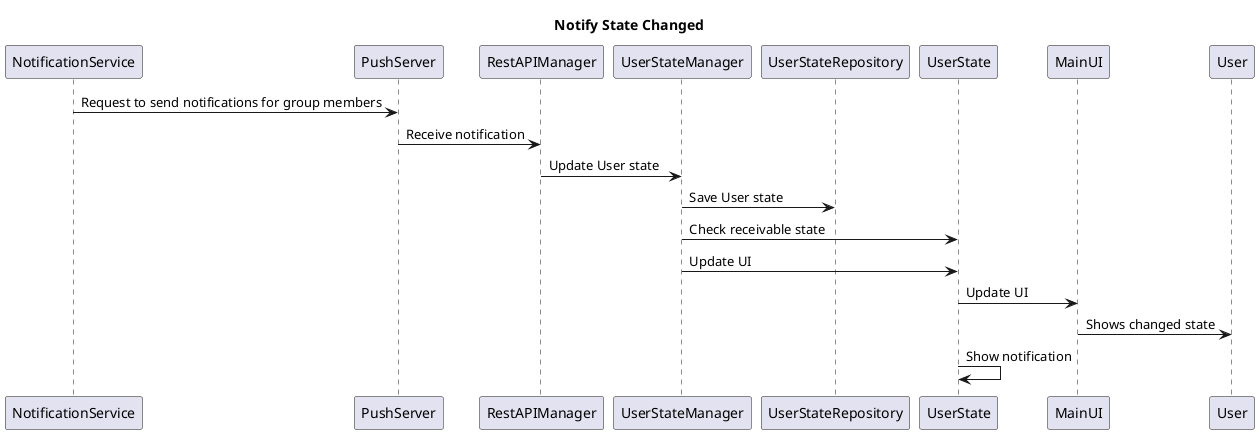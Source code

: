 @startuml
title Notify State Changed
NotificationService -> PushServer : Request to send notifications for group members
PushServer -> RestAPIManager : Receive notification
RestAPIManager -> UserStateManager : Update User state
UserStateManager -> UserStateRepository : Save User state
UserStateManager -> UserState : Check receivable state
UserStateManager -> UserState : Update UI
UserState -> MainUI : Update UI
MainUI -> User : Shows changed state
UserState -> UserState : Show notification
@enduml